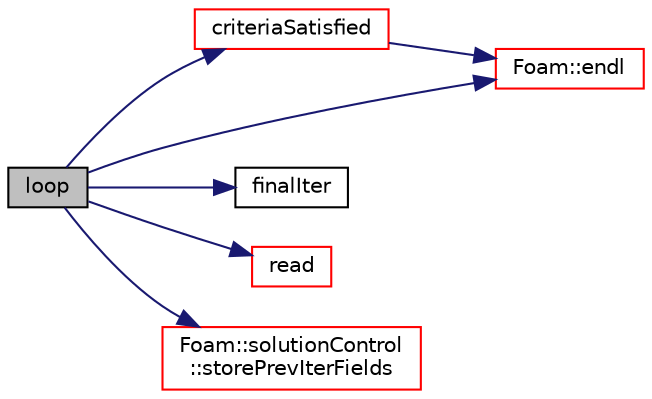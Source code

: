 digraph "loop"
{
  bgcolor="transparent";
  edge [fontname="Helvetica",fontsize="10",labelfontname="Helvetica",labelfontsize="10"];
  node [fontname="Helvetica",fontsize="10",shape=record];
  rankdir="LR";
  Node377 [label="loop",height=0.2,width=0.4,color="black", fillcolor="grey75", style="filled", fontcolor="black"];
  Node377 -> Node378 [color="midnightblue",fontsize="10",style="solid",fontname="Helvetica"];
  Node378 [label="criteriaSatisfied",height=0.2,width=0.4,color="red",URL="$a22717.html#a2ccaff4c460a7c2f5a7ed00ac8aec76d",tooltip="Return true if all convergence checks are satisfied. "];
  Node378 -> Node379 [color="midnightblue",fontsize="10",style="solid",fontname="Helvetica"];
  Node379 [label="Foam::endl",height=0.2,width=0.4,color="red",URL="$a21851.html#a2db8fe02a0d3909e9351bb4275b23ce4",tooltip="Add newline and flush stream. "];
  Node377 -> Node379 [color="midnightblue",fontsize="10",style="solid",fontname="Helvetica"];
  Node377 -> Node708 [color="midnightblue",fontsize="10",style="solid",fontname="Helvetica"];
  Node708 [label="finalIter",height=0.2,width=0.4,color="black",URL="$a22717.html#a2f03da4430c98e30af58d425b1661fe7",tooltip="Helper function to identify final PIMPLE (outer) iteration. "];
  Node377 -> Node709 [color="midnightblue",fontsize="10",style="solid",fontname="Helvetica"];
  Node709 [label="read",height=0.2,width=0.4,color="red",URL="$a22717.html#aaa936da334e29618ece019bd8a9aa06f",tooltip="Read controls from fvSolution dictionary. "];
  Node377 -> Node714 [color="midnightblue",fontsize="10",style="solid",fontname="Helvetica"];
  Node714 [label="Foam::solutionControl\l::storePrevIterFields",height=0.2,width=0.4,color="red",URL="$a22729.html#ad980463c54a4aeeb752536f97e13a496",tooltip="Store previous iteration fields. "];
}
